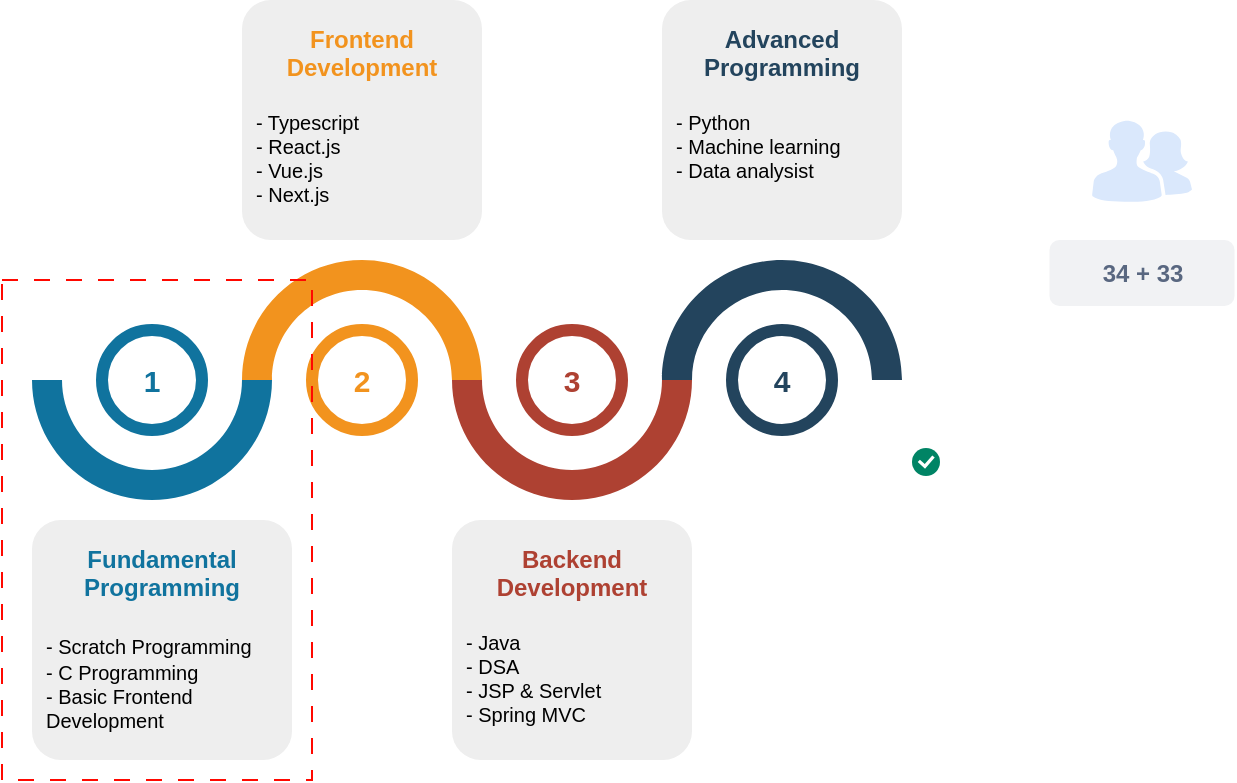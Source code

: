 <mxfile version="22.1.18" type="device">
  <diagram name="Page-1" id="NFp-MkugyyBvlnTe6vyy">
    <mxGraphModel dx="891" dy="456" grid="1" gridSize="10" guides="1" tooltips="1" connect="1" arrows="1" fold="1" page="1" pageScale="1" pageWidth="850" pageHeight="1100" math="0" shadow="0">
      <root>
        <mxCell id="0" />
        <mxCell id="1" parent="0" />
        <mxCell id="kuS2-4shr8BYsrbPpmEa-1" value="" style="verticalLabelPosition=bottom;verticalAlign=top;html=1;shape=mxgraph.basic.partConcEllipse;startAngle=0.25;endAngle=0.75;arcWidth=0.25;fillColor=#10739E;strokeColor=none;" vertex="1" parent="1">
          <mxGeometry x="150" y="200" width="120" height="120" as="geometry" />
        </mxCell>
        <mxCell id="kuS2-4shr8BYsrbPpmEa-2" value="" style="verticalLabelPosition=bottom;verticalAlign=top;html=1;shape=mxgraph.basic.partConcEllipse;startAngle=0.75;endAngle=0.25;arcWidth=0.25;fillColor=#F2931E;strokeColor=none;" vertex="1" parent="1">
          <mxGeometry x="255" y="200" width="120" height="120" as="geometry" />
        </mxCell>
        <mxCell id="kuS2-4shr8BYsrbPpmEa-3" value="" style="verticalLabelPosition=bottom;verticalAlign=top;html=1;shape=mxgraph.basic.partConcEllipse;startAngle=0.25;endAngle=0.75;arcWidth=0.25;fillColor=#AE4132;strokeColor=none;" vertex="1" parent="1">
          <mxGeometry x="360" y="200" width="120" height="120" as="geometry" />
        </mxCell>
        <mxCell id="kuS2-4shr8BYsrbPpmEa-4" value="" style="verticalLabelPosition=bottom;verticalAlign=top;html=1;shape=mxgraph.basic.partConcEllipse;startAngle=0.75;endAngle=0.25;arcWidth=0.25;fillColor=#23445D;strokeColor=none;" vertex="1" parent="1">
          <mxGeometry x="465" y="200" width="120" height="120" as="geometry" />
        </mxCell>
        <mxCell id="kuS2-4shr8BYsrbPpmEa-6" value="1" style="shape=ellipse;strokeWidth=6;strokeColor=#10739E;fontSize=15;html=1;whiteSpace=wrap;fontStyle=1;fontColor=#10739E;" vertex="1" parent="1">
          <mxGeometry x="185" y="235" width="50" height="50" as="geometry" />
        </mxCell>
        <mxCell id="kuS2-4shr8BYsrbPpmEa-7" value="2" style="shape=ellipse;strokeWidth=6;strokeColor=#F2931E;fontSize=15;html=1;whiteSpace=wrap;fontStyle=1;fontColor=#F2931E;" vertex="1" parent="1">
          <mxGeometry x="290" y="235" width="50" height="50" as="geometry" />
        </mxCell>
        <mxCell id="kuS2-4shr8BYsrbPpmEa-8" value="3" style="shape=ellipse;strokeWidth=6;strokeColor=#AE4132;fontSize=15;html=1;whiteSpace=wrap;fontStyle=1;fontColor=#AE4132;" vertex="1" parent="1">
          <mxGeometry x="395" y="235" width="50" height="50" as="geometry" />
        </mxCell>
        <mxCell id="kuS2-4shr8BYsrbPpmEa-9" value="4" style="shape=ellipse;strokeWidth=6;strokeColor=#23445D;fontSize=15;html=1;whiteSpace=wrap;fontStyle=1;fontColor=#23445D;" vertex="1" parent="1">
          <mxGeometry x="500" y="235" width="50" height="50" as="geometry" />
        </mxCell>
        <mxCell id="kuS2-4shr8BYsrbPpmEa-11" value="&lt;font style=&quot;&quot;&gt;&lt;font color=&quot;#10739e&quot;&gt;&lt;b&gt;Fundamental Programming&lt;br&gt;&lt;/b&gt;&lt;/font&gt;&lt;br&gt;&lt;div style=&quot;text-align: left;&quot;&gt;&lt;span style=&quot;font-size: 10px; background-color: initial;&quot;&gt;- Scratch Programming&lt;/span&gt;&lt;/div&gt;&lt;font style=&quot;font-size: 10px;&quot; size=&quot;1&quot;&gt;&lt;div style=&quot;text-align: left;&quot;&gt;&lt;span style=&quot;background-color: initial;&quot;&gt;- C Programming&lt;/span&gt;&lt;/div&gt;&lt;div style=&quot;text-align: left;&quot;&gt;&lt;span style=&quot;background-color: initial;&quot;&gt;- Basic Frontend Development&lt;/span&gt;&lt;/div&gt;&lt;/font&gt;&lt;/font&gt;" style="rounded=1;strokeColor=none;fillColor=#EEEEEE;align=center;arcSize=12;verticalAlign=top;whiteSpace=wrap;html=1;fontSize=12;spacing=8;" vertex="1" parent="1">
          <mxGeometry x="150" y="330" width="130" height="120" as="geometry" />
        </mxCell>
        <mxCell id="kuS2-4shr8BYsrbPpmEa-12" value="&lt;div style=&quot;&quot;&gt;&lt;b style=&quot;color: rgb(242, 147, 30); background-color: initial;&quot;&gt;Frontend Development&lt;/b&gt;&lt;/div&gt;&lt;div style=&quot;&quot;&gt;&lt;b style=&quot;color: rgb(242, 147, 30); background-color: initial;&quot;&gt;&lt;br&gt;&lt;/b&gt;&lt;/div&gt;&lt;font style=&quot;font-size: 10px&quot;&gt;&lt;div style=&quot;text-align: left;&quot;&gt;&lt;span style=&quot;background-color: initial;&quot;&gt;- Typescript&lt;/span&gt;&lt;/div&gt;&lt;div style=&quot;text-align: left;&quot;&gt;&lt;span style=&quot;background-color: initial;&quot;&gt;- React.js&lt;/span&gt;&lt;/div&gt;&lt;div style=&quot;text-align: left;&quot;&gt;&lt;span style=&quot;background-color: initial;&quot;&gt;- Vue.js&lt;/span&gt;&lt;/div&gt;&lt;div style=&quot;text-align: left;&quot;&gt;&lt;span style=&quot;background-color: initial;&quot;&gt;- Next.js&lt;/span&gt;&lt;/div&gt;&lt;br&gt;&lt;/font&gt;" style="rounded=1;strokeColor=none;fillColor=#EEEEEE;align=center;arcSize=12;verticalAlign=top;whiteSpace=wrap;html=1;fontSize=12;spacing=8;" vertex="1" parent="1">
          <mxGeometry x="255" y="70" width="120" height="120" as="geometry" />
        </mxCell>
        <mxCell id="kuS2-4shr8BYsrbPpmEa-13" value="&lt;font style=&quot;font-size: 10px;&quot;&gt;&lt;font style=&quot;font-size: 12px;&quot; color=&quot;#AE4132&quot;&gt;&lt;b&gt;Backend Development&lt;/b&gt;&lt;/font&gt;&lt;br&gt;&lt;br&gt;&lt;div style=&quot;text-align: left;&quot;&gt;&lt;span style=&quot;background-color: initial;&quot;&gt;- Java&lt;/span&gt;&lt;/div&gt;&lt;div style=&quot;text-align: left;&quot;&gt;&lt;span style=&quot;background-color: initial;&quot;&gt;- DSA&lt;/span&gt;&lt;/div&gt;&lt;div style=&quot;text-align: left;&quot;&gt;&lt;span style=&quot;background-color: initial;&quot;&gt;- JSP &amp;amp; Servlet&lt;/span&gt;&lt;/div&gt;&lt;div style=&quot;text-align: left;&quot;&gt;&lt;span style=&quot;background-color: initial;&quot;&gt;- Spring MVC&lt;/span&gt;&lt;/div&gt;&lt;/font&gt;" style="rounded=1;strokeColor=none;fillColor=#EEEEEE;align=center;arcSize=12;verticalAlign=top;whiteSpace=wrap;html=1;fontSize=12;spacing=8;" vertex="1" parent="1">
          <mxGeometry x="360" y="330" width="120" height="120" as="geometry" />
        </mxCell>
        <mxCell id="kuS2-4shr8BYsrbPpmEa-14" value="&lt;font style=&quot;font-size: 10px&quot;&gt;&lt;font style=&quot;font-size: 12px&quot; color=&quot;#23445D&quot;&gt;&lt;b&gt;Advanced Programming&lt;/b&gt;&lt;/font&gt;&lt;br&gt;&lt;br&gt;&lt;div style=&quot;text-align: left;&quot;&gt;&lt;span style=&quot;font-size: x-small; background-color: initial;&quot;&gt;- Python&lt;/span&gt;&lt;/div&gt;&lt;font size=&quot;1&quot;&gt;&lt;div style=&quot;text-align: left;&quot;&gt;&lt;span style=&quot;background-color: initial;&quot;&gt;- Machine learning&lt;/span&gt;&lt;/div&gt;&lt;div style=&quot;text-align: left;&quot;&gt;&lt;span style=&quot;background-color: initial;&quot;&gt;- Data analysist&lt;/span&gt;&lt;/div&gt;&lt;/font&gt;&lt;/font&gt;" style="rounded=1;strokeColor=none;fillColor=#EEEEEE;align=center;arcSize=12;verticalAlign=top;whiteSpace=wrap;html=1;fontSize=12;spacing=8;" vertex="1" parent="1">
          <mxGeometry x="465" y="70" width="120" height="120" as="geometry" />
        </mxCell>
        <mxCell id="kuS2-4shr8BYsrbPpmEa-16" value="" style="rounded=0;whiteSpace=wrap;html=1;fillColor=none;dashed=1;dashPattern=8 8;strokeColor=#ff0800;" vertex="1" parent="1">
          <mxGeometry x="135" y="210" width="155" height="250" as="geometry" />
        </mxCell>
        <mxCell id="kuS2-4shr8BYsrbPpmEa-17" value="&lt;b&gt;34 + 33&lt;/b&gt;" style="rounded=1;align=center;fillColor=#F1F2F4;strokeColor=none;html=1;whiteSpace=wrap;fontColor=#596780;fontSize=12;sketch=0;" vertex="1" parent="1">
          <mxGeometry x="658.75" y="190" width="92.5" height="33" as="geometry" />
        </mxCell>
        <mxCell id="kuS2-4shr8BYsrbPpmEa-18" value="" style="html=1;shadow=0;dashed=0;shape=mxgraph.atlassian.checkbox;fillColor=#008465;strokeColor=none;html=1;sketch=0;" vertex="1" parent="1">
          <mxGeometry x="590" y="294" width="14" height="14" as="geometry" />
        </mxCell>
        <mxCell id="kuS2-4shr8BYsrbPpmEa-19" value="" style="verticalLabelPosition=bottom;sketch=0;html=1;fillColor=#dae8fc;strokeColor=#6c8ebf;verticalAlign=top;pointerEvents=1;align=center;shape=mxgraph.cisco_safe.people_places_things_icons.icon2;" vertex="1" parent="1">
          <mxGeometry x="680" y="130" width="50" height="41" as="geometry" />
        </mxCell>
      </root>
    </mxGraphModel>
  </diagram>
</mxfile>
